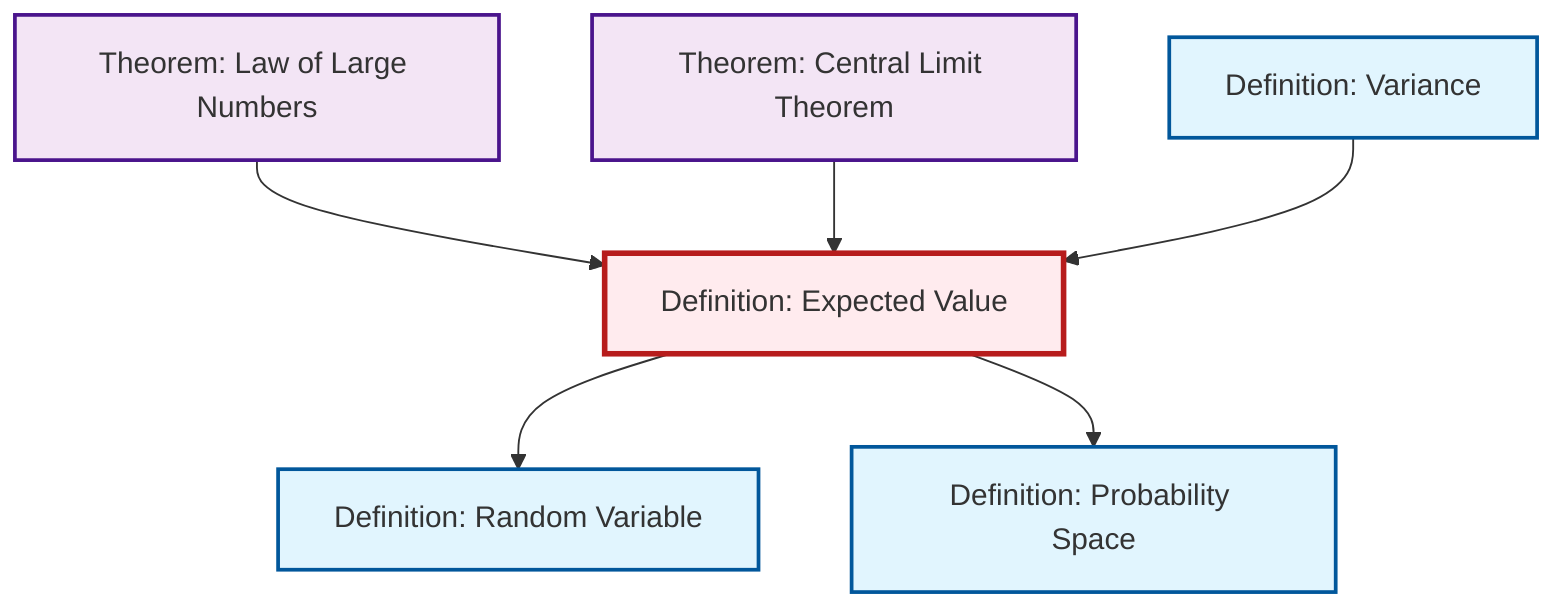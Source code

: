 graph TD
    classDef definition fill:#e1f5fe,stroke:#01579b,stroke-width:2px
    classDef theorem fill:#f3e5f5,stroke:#4a148c,stroke-width:2px
    classDef axiom fill:#fff3e0,stroke:#e65100,stroke-width:2px
    classDef example fill:#e8f5e9,stroke:#1b5e20,stroke-width:2px
    classDef current fill:#ffebee,stroke:#b71c1c,stroke-width:3px
    thm-central-limit["Theorem: Central Limit Theorem"]:::theorem
    thm-law-of-large-numbers["Theorem: Law of Large Numbers"]:::theorem
    def-expectation["Definition: Expected Value"]:::definition
    def-probability-space["Definition: Probability Space"]:::definition
    def-random-variable["Definition: Random Variable"]:::definition
    def-variance["Definition: Variance"]:::definition
    def-expectation --> def-random-variable
    thm-law-of-large-numbers --> def-expectation
    thm-central-limit --> def-expectation
    def-expectation --> def-probability-space
    def-variance --> def-expectation
    class def-expectation current